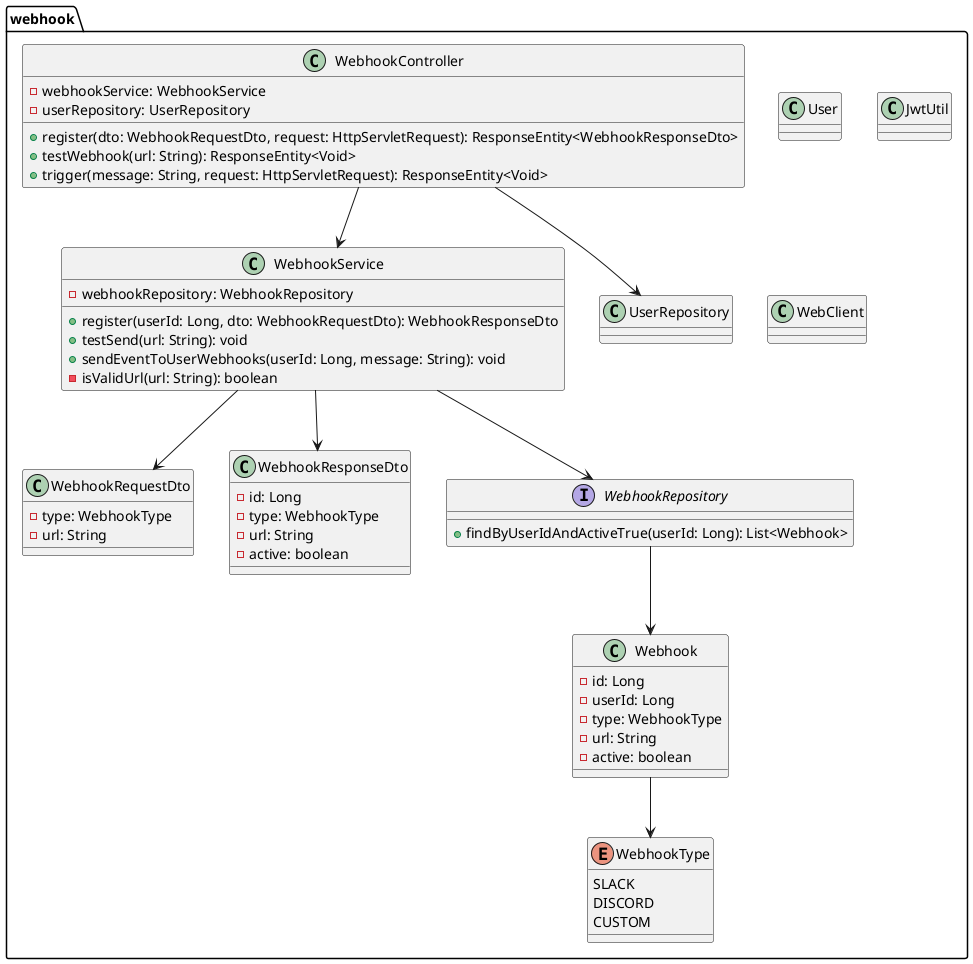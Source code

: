 @startuml
package "webhook" {

  class WebhookController {
    - webhookService: WebhookService
    - userRepository: UserRepository
    + register(dto: WebhookRequestDto, request: HttpServletRequest): ResponseEntity<WebhookResponseDto>
    + testWebhook(url: String): ResponseEntity<Void>
    + trigger(message: String, request: HttpServletRequest): ResponseEntity<Void>
  }

  class WebhookService {
    - webhookRepository: WebhookRepository
    + register(userId: Long, dto: WebhookRequestDto): WebhookResponseDto
    + testSend(url: String): void
    + sendEventToUserWebhooks(userId: Long, message: String): void
    - isValidUrl(url: String): boolean
  }

  class Webhook {
    - id: Long
    - userId: Long
    - type: WebhookType
    - url: String
    - active: boolean
  }

  enum WebhookType {
    SLACK
    DISCORD
    CUSTOM
  }

  class WebhookRequestDto {
    - type: WebhookType
    - url: String
  }

  class WebhookResponseDto {
    - id: Long
    - type: WebhookType
    - url: String
    - active: boolean
  }

  interface WebhookRepository {
    + findByUserIdAndActiveTrue(userId: Long): List<Webhook>
  }

  ' 외부 의존
  class UserRepository
  class User
  class JwtUtil
  class WebClient

  ' 관계
  WebhookController --> WebhookService
  WebhookController --> UserRepository
  WebhookService --> WebhookRepository
  WebhookService --> WebhookResponseDto
  WebhookService --> WebhookRequestDto
  WebhookRepository --> Webhook
  Webhook --> WebhookType
}
@enduml
